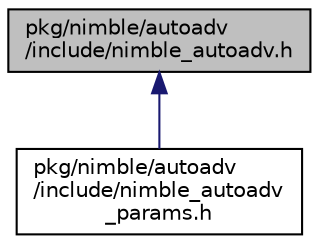 digraph "pkg/nimble/autoadv/include/nimble_autoadv.h"
{
 // LATEX_PDF_SIZE
  edge [fontname="Helvetica",fontsize="10",labelfontname="Helvetica",labelfontsize="10"];
  node [fontname="Helvetica",fontsize="10",shape=record];
  Node1 [label="pkg/nimble/autoadv\l/include/nimble_autoadv.h",height=0.2,width=0.4,color="black", fillcolor="grey75", style="filled", fontcolor="black",tooltip=" "];
  Node1 -> Node2 [dir="back",color="midnightblue",fontsize="10",style="solid",fontname="Helvetica"];
  Node2 [label="pkg/nimble/autoadv\l/include/nimble_autoadv\l_params.h",height=0.2,width=0.4,color="black", fillcolor="white", style="filled",URL="$nimble__autoadv__params_8h.html",tooltip="Default configuration for the nimble_autoadv module."];
}
